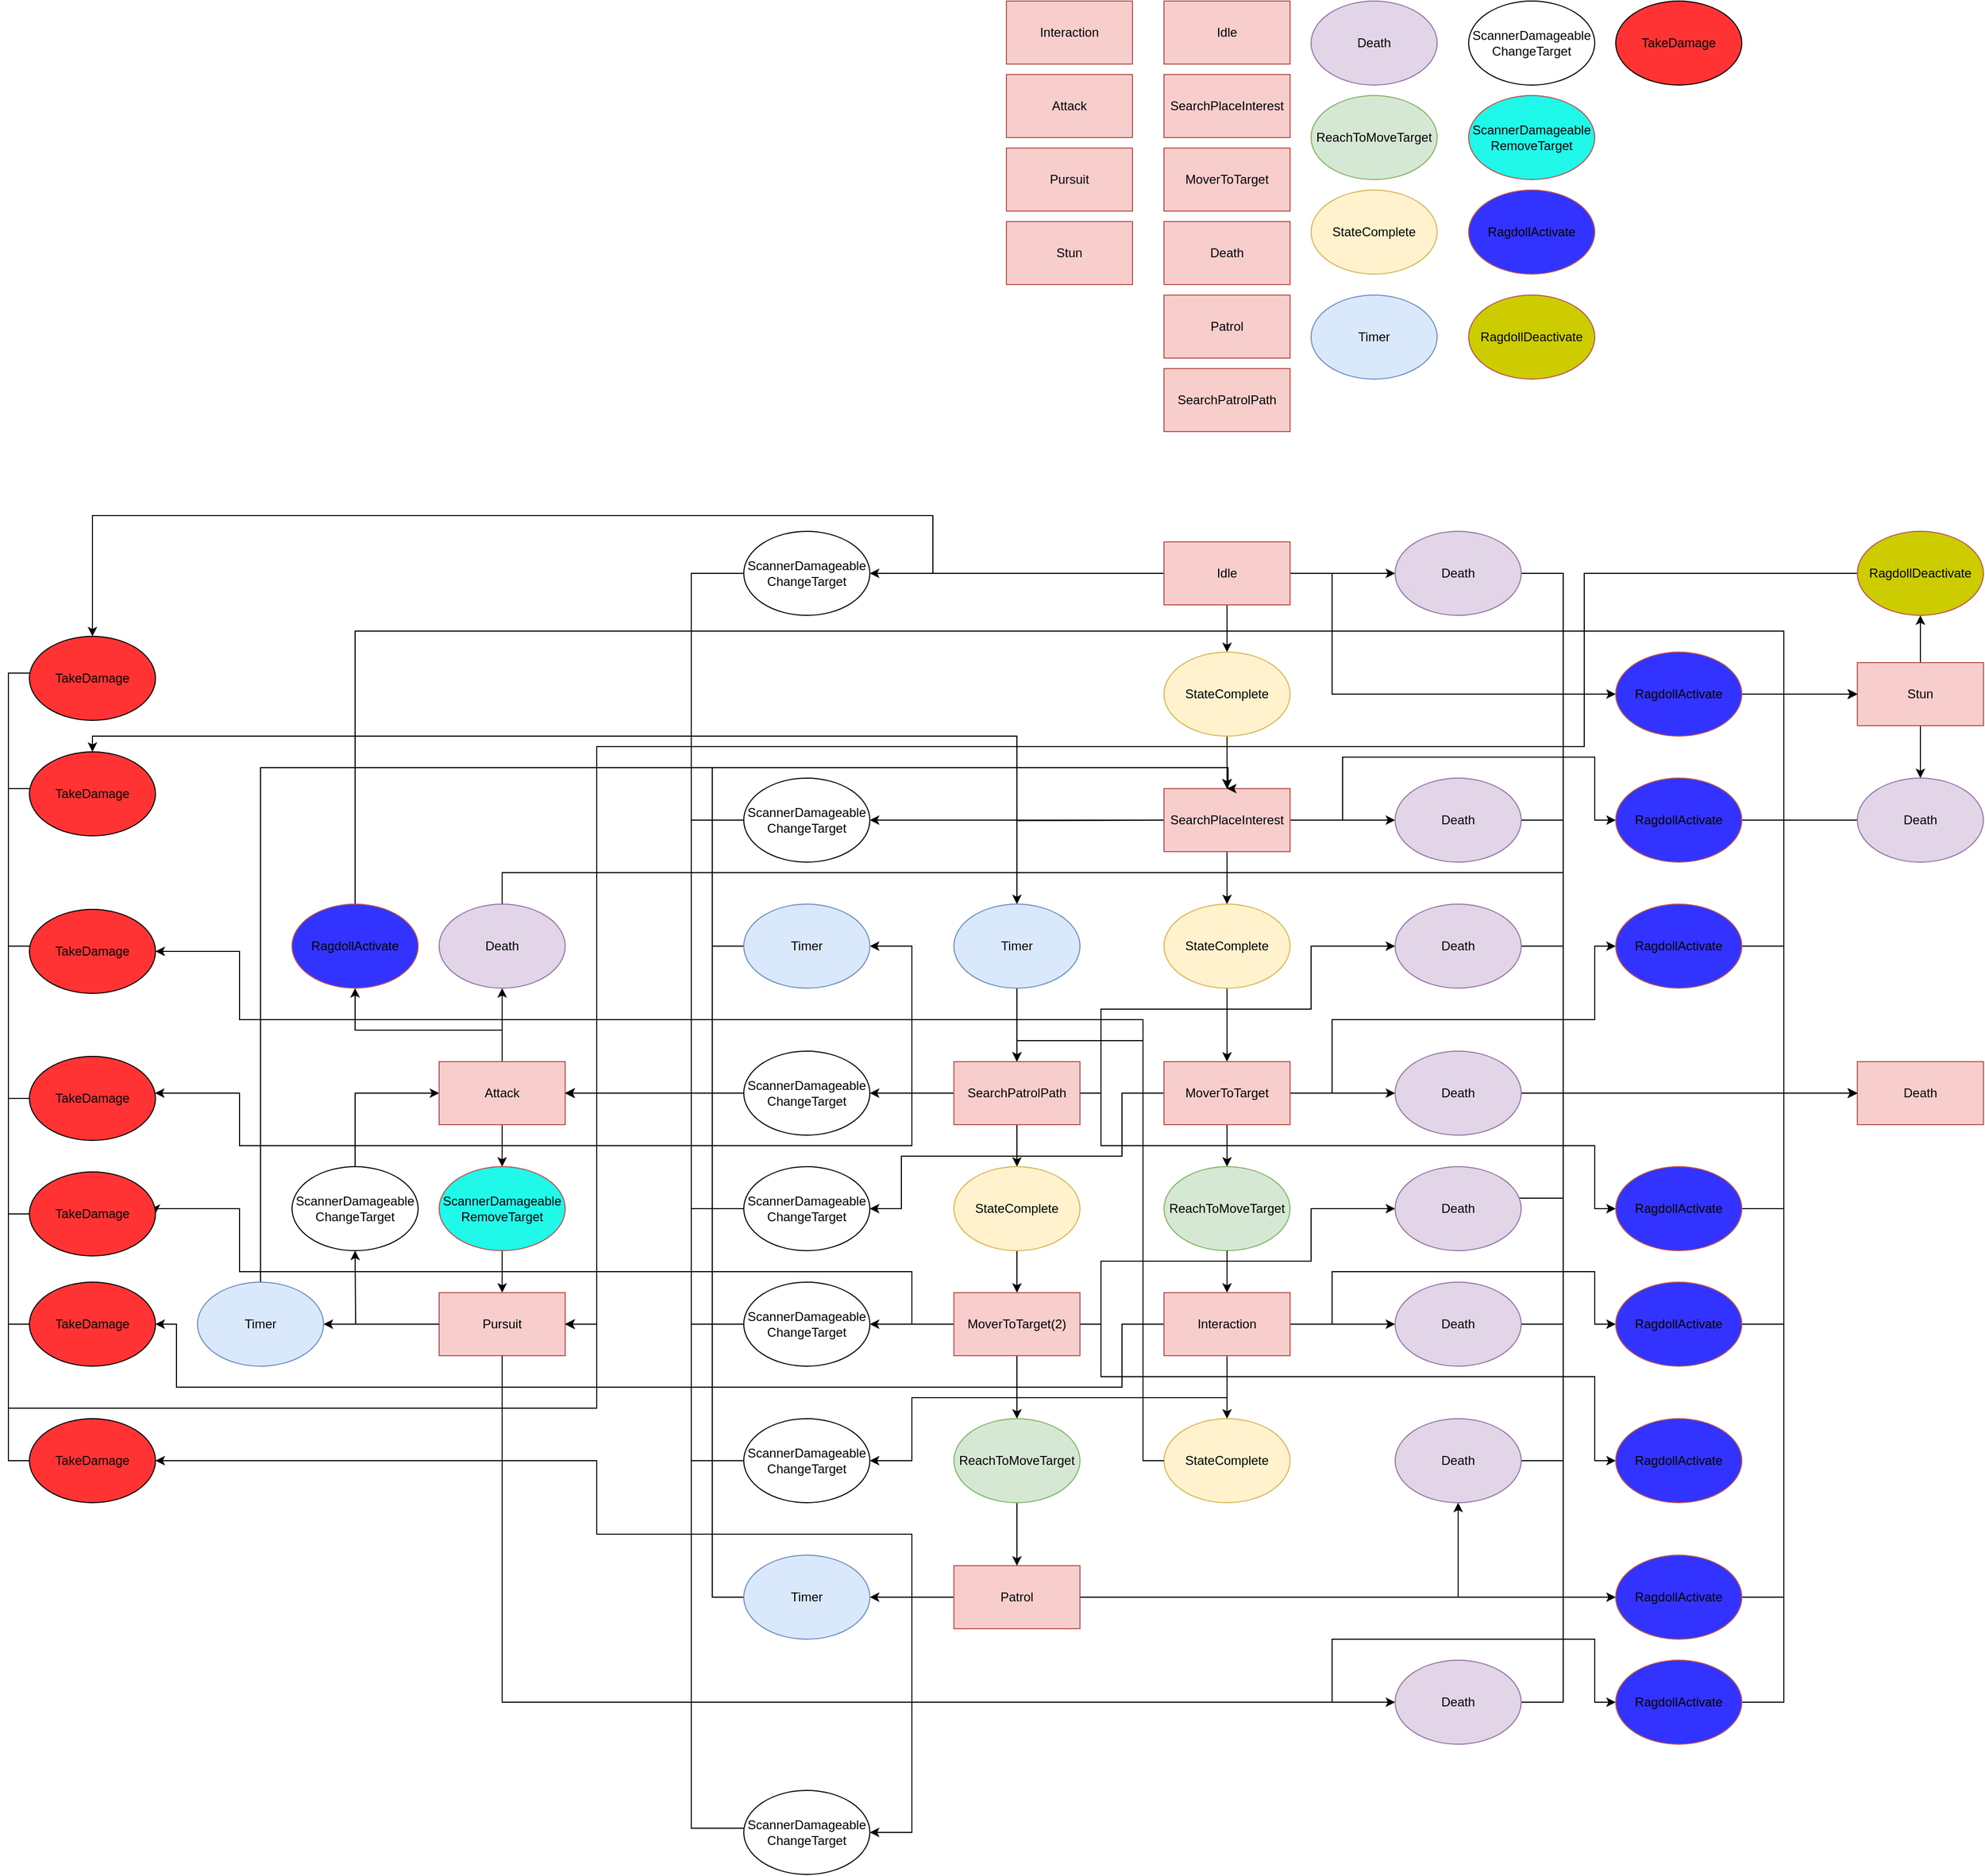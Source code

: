 <mxfile version="25.0.3">
  <diagram name="Страница — 1" id="yuXuM_tABQGVHDGoHFVh">
    <mxGraphModel dx="3090" dy="2106" grid="1" gridSize="10" guides="1" tooltips="1" connect="1" arrows="1" fold="1" page="1" pageScale="1" pageWidth="827" pageHeight="1169" math="0" shadow="0">
      <root>
        <mxCell id="0" />
        <mxCell id="1" parent="0" />
        <mxCell id="w5Powsq784zMafRrNoOn-1" value="Idle" style="rounded=0;whiteSpace=wrap;html=1;fillColor=#f8cecc;strokeColor=#b85450;" parent="1" vertex="1">
          <mxGeometry x="340" y="10" width="120" height="60" as="geometry" />
        </mxCell>
        <mxCell id="w5Powsq784zMafRrNoOn-2" value="SearchPlaceInterest" style="rounded=0;whiteSpace=wrap;html=1;fillColor=#f8cecc;strokeColor=#b85450;" parent="1" vertex="1">
          <mxGeometry x="340" y="80" width="120" height="60" as="geometry" />
        </mxCell>
        <mxCell id="w5Powsq784zMafRrNoOn-3" value="MoverToTarget" style="rounded=0;whiteSpace=wrap;html=1;fillColor=#f8cecc;strokeColor=#b85450;" parent="1" vertex="1">
          <mxGeometry x="340" y="150" width="120" height="60" as="geometry" />
        </mxCell>
        <mxCell id="w5Powsq784zMafRrNoOn-4" value="Death" style="rounded=0;whiteSpace=wrap;html=1;fillColor=#f8cecc;strokeColor=#b85450;" parent="1" vertex="1">
          <mxGeometry x="340" y="220" width="120" height="60" as="geometry" />
        </mxCell>
        <mxCell id="w5Powsq784zMafRrNoOn-5" value="Patrol" style="rounded=0;whiteSpace=wrap;html=1;fillColor=#f8cecc;strokeColor=#b85450;" parent="1" vertex="1">
          <mxGeometry x="340" y="290" width="120" height="60" as="geometry" />
        </mxCell>
        <mxCell id="w5Powsq784zMafRrNoOn-6" value="&lt;div&gt;&lt;span style=&quot;background-color: initial;&quot;&gt;SearchPatrolPath&lt;/span&gt;&lt;/div&gt;" style="rounded=0;whiteSpace=wrap;html=1;fillColor=#f8cecc;strokeColor=#b85450;" parent="1" vertex="1">
          <mxGeometry x="340" y="360" width="120" height="60" as="geometry" />
        </mxCell>
        <mxCell id="w5Powsq784zMafRrNoOn-7" value="Death" style="ellipse;whiteSpace=wrap;html=1;fillColor=#e1d5e7;strokeColor=#9673a6;" parent="1" vertex="1">
          <mxGeometry x="480" y="10" width="120" height="80" as="geometry" />
        </mxCell>
        <mxCell id="w5Powsq784zMafRrNoOn-8" value="ReachToMoveTarget" style="ellipse;whiteSpace=wrap;html=1;fillColor=#d5e8d4;strokeColor=#82b366;" parent="1" vertex="1">
          <mxGeometry x="480" y="100" width="120" height="80" as="geometry" />
        </mxCell>
        <mxCell id="w5Powsq784zMafRrNoOn-9" value="StateComplete" style="ellipse;whiteSpace=wrap;html=1;fillColor=#fff2cc;strokeColor=#d6b656;" parent="1" vertex="1">
          <mxGeometry x="480" y="190" width="120" height="80" as="geometry" />
        </mxCell>
        <mxCell id="w5Powsq784zMafRrNoOn-10" value="&lt;div&gt;&lt;span style=&quot;background-color: initial;&quot;&gt;Timer&lt;/span&gt;&lt;/div&gt;" style="ellipse;whiteSpace=wrap;html=1;fillColor=#dae8fc;strokeColor=#6c8ebf;" parent="1" vertex="1">
          <mxGeometry x="480" y="290" width="120" height="80" as="geometry" />
        </mxCell>
        <mxCell id="w5Powsq784zMafRrNoOn-16" style="edgeStyle=orthogonalEdgeStyle;rounded=0;orthogonalLoop=1;jettySize=auto;html=1;exitX=1;exitY=0.5;exitDx=0;exitDy=0;entryX=0;entryY=0.5;entryDx=0;entryDy=0;" parent="1" source="w5Powsq784zMafRrNoOn-11" target="w5Powsq784zMafRrNoOn-13" edge="1">
          <mxGeometry relative="1" as="geometry" />
        </mxCell>
        <mxCell id="w5Powsq784zMafRrNoOn-19" style="edgeStyle=orthogonalEdgeStyle;rounded=0;orthogonalLoop=1;jettySize=auto;html=1;" parent="1" source="w5Powsq784zMafRrNoOn-11" target="w5Powsq784zMafRrNoOn-18" edge="1">
          <mxGeometry relative="1" as="geometry" />
        </mxCell>
        <mxCell id="B75xtKfWA2f9p4k2kme2-5" style="edgeStyle=orthogonalEdgeStyle;rounded=0;orthogonalLoop=1;jettySize=auto;html=1;exitX=0;exitY=0.5;exitDx=0;exitDy=0;entryX=1;entryY=0.5;entryDx=0;entryDy=0;" parent="1" source="w5Powsq784zMafRrNoOn-11" target="B75xtKfWA2f9p4k2kme2-4" edge="1">
          <mxGeometry relative="1" as="geometry" />
        </mxCell>
        <mxCell id="jY62GvG9MQbDNgyhCZu9-6" style="edgeStyle=orthogonalEdgeStyle;rounded=0;orthogonalLoop=1;jettySize=auto;html=1;entryX=0;entryY=0.5;entryDx=0;entryDy=0;" edge="1" parent="1" source="w5Powsq784zMafRrNoOn-11" target="jY62GvG9MQbDNgyhCZu9-5">
          <mxGeometry relative="1" as="geometry">
            <Array as="points">
              <mxPoint x="500" y="555" />
              <mxPoint x="500" y="670" />
            </Array>
          </mxGeometry>
        </mxCell>
        <mxCell id="jY62GvG9MQbDNgyhCZu9-45" style="edgeStyle=orthogonalEdgeStyle;rounded=0;orthogonalLoop=1;jettySize=auto;html=1;entryX=0.5;entryY=0;entryDx=0;entryDy=0;" edge="1" parent="1" source="w5Powsq784zMafRrNoOn-11" target="jY62GvG9MQbDNgyhCZu9-44">
          <mxGeometry relative="1" as="geometry">
            <Array as="points">
              <mxPoint x="120" y="555" />
              <mxPoint x="120" y="500" />
              <mxPoint x="-680" y="500" />
            </Array>
          </mxGeometry>
        </mxCell>
        <mxCell id="w5Powsq784zMafRrNoOn-11" value="Idle" style="rounded=0;whiteSpace=wrap;html=1;fillColor=#f8cecc;strokeColor=#b85450;" parent="1" vertex="1">
          <mxGeometry x="340" y="525" width="120" height="60" as="geometry" />
        </mxCell>
        <mxCell id="w5Powsq784zMafRrNoOn-26" style="edgeStyle=orthogonalEdgeStyle;rounded=0;orthogonalLoop=1;jettySize=auto;html=1;exitX=1;exitY=0.5;exitDx=0;exitDy=0;" parent="1" source="w5Powsq784zMafRrNoOn-13" target="w5Powsq784zMafRrNoOn-14" edge="1">
          <mxGeometry relative="1" as="geometry">
            <Array as="points">
              <mxPoint x="720" y="555" />
              <mxPoint x="720" y="1050" />
            </Array>
          </mxGeometry>
        </mxCell>
        <mxCell id="w5Powsq784zMafRrNoOn-13" value="Death" style="ellipse;whiteSpace=wrap;html=1;fillColor=#e1d5e7;strokeColor=#9673a6;" parent="1" vertex="1">
          <mxGeometry x="560" y="515" width="120" height="80" as="geometry" />
        </mxCell>
        <mxCell id="w5Powsq784zMafRrNoOn-14" value="Death" style="rounded=0;whiteSpace=wrap;html=1;fillColor=#f8cecc;strokeColor=#b85450;" parent="1" vertex="1">
          <mxGeometry x="1000" y="1020" width="120" height="60" as="geometry" />
        </mxCell>
        <mxCell id="w5Powsq784zMafRrNoOn-27" style="edgeStyle=orthogonalEdgeStyle;rounded=0;orthogonalLoop=1;jettySize=auto;html=1;" parent="1" source="w5Powsq784zMafRrNoOn-18" target="w5Powsq784zMafRrNoOn-20" edge="1">
          <mxGeometry relative="1" as="geometry" />
        </mxCell>
        <mxCell id="w5Powsq784zMafRrNoOn-18" value="StateComplete" style="ellipse;whiteSpace=wrap;html=1;fillColor=#fff2cc;strokeColor=#d6b656;" parent="1" vertex="1">
          <mxGeometry x="340" y="630" width="120" height="80" as="geometry" />
        </mxCell>
        <mxCell id="w5Powsq784zMafRrNoOn-24" style="edgeStyle=orthogonalEdgeStyle;rounded=0;orthogonalLoop=1;jettySize=auto;html=1;" parent="1" source="w5Powsq784zMafRrNoOn-20" target="w5Powsq784zMafRrNoOn-22" edge="1">
          <mxGeometry relative="1" as="geometry" />
        </mxCell>
        <mxCell id="w5Powsq784zMafRrNoOn-29" style="edgeStyle=orthogonalEdgeStyle;rounded=0;orthogonalLoop=1;jettySize=auto;html=1;" parent="1" source="w5Powsq784zMafRrNoOn-20" target="w5Powsq784zMafRrNoOn-28" edge="1">
          <mxGeometry relative="1" as="geometry" />
        </mxCell>
        <mxCell id="w5Powsq784zMafRrNoOn-38" style="edgeStyle=orthogonalEdgeStyle;rounded=0;orthogonalLoop=1;jettySize=auto;html=1;entryX=0.5;entryY=0;entryDx=0;entryDy=0;" parent="1" target="w5Powsq784zMafRrNoOn-37" edge="1">
          <mxGeometry relative="1" as="geometry">
            <mxPoint x="350" y="790.0" as="sourcePoint" />
          </mxGeometry>
        </mxCell>
        <mxCell id="B75xtKfWA2f9p4k2kme2-20" style="edgeStyle=orthogonalEdgeStyle;rounded=0;orthogonalLoop=1;jettySize=auto;html=1;entryX=1;entryY=0.5;entryDx=0;entryDy=0;" parent="1" source="w5Powsq784zMafRrNoOn-20" target="B75xtKfWA2f9p4k2kme2-9" edge="1">
          <mxGeometry relative="1" as="geometry">
            <Array as="points">
              <mxPoint x="140" y="790" />
              <mxPoint x="140" y="790" />
            </Array>
          </mxGeometry>
        </mxCell>
        <mxCell id="jY62GvG9MQbDNgyhCZu9-9" style="edgeStyle=orthogonalEdgeStyle;rounded=0;orthogonalLoop=1;jettySize=auto;html=1;" edge="1" parent="1" source="w5Powsq784zMafRrNoOn-20" target="jY62GvG9MQbDNgyhCZu9-8">
          <mxGeometry relative="1" as="geometry">
            <Array as="points">
              <mxPoint x="510" y="790" />
              <mxPoint x="510" y="730" />
              <mxPoint x="750" y="730" />
              <mxPoint x="750" y="790" />
            </Array>
          </mxGeometry>
        </mxCell>
        <mxCell id="jY62GvG9MQbDNgyhCZu9-48" style="edgeStyle=orthogonalEdgeStyle;rounded=0;orthogonalLoop=1;jettySize=auto;html=1;entryX=0.5;entryY=0;entryDx=0;entryDy=0;" edge="1" parent="1" source="w5Powsq784zMafRrNoOn-20" target="jY62GvG9MQbDNgyhCZu9-47">
          <mxGeometry relative="1" as="geometry">
            <Array as="points">
              <mxPoint x="200" y="790" />
              <mxPoint x="200" y="710" />
              <mxPoint x="-680" y="710" />
            </Array>
          </mxGeometry>
        </mxCell>
        <mxCell id="w5Powsq784zMafRrNoOn-20" value="SearchPlaceInterest" style="rounded=0;whiteSpace=wrap;html=1;fillColor=#f8cecc;strokeColor=#b85450;" parent="1" vertex="1">
          <mxGeometry x="340" y="760" width="120" height="60" as="geometry" />
        </mxCell>
        <mxCell id="w5Powsq784zMafRrNoOn-25" style="edgeStyle=orthogonalEdgeStyle;rounded=0;orthogonalLoop=1;jettySize=auto;html=1;" parent="1" source="w5Powsq784zMafRrNoOn-22" target="w5Powsq784zMafRrNoOn-14" edge="1">
          <mxGeometry relative="1" as="geometry">
            <Array as="points">
              <mxPoint x="720" y="790" />
              <mxPoint x="720" y="1050" />
            </Array>
          </mxGeometry>
        </mxCell>
        <mxCell id="w5Powsq784zMafRrNoOn-22" value="Death" style="ellipse;whiteSpace=wrap;html=1;fillColor=#e1d5e7;strokeColor=#9673a6;" parent="1" vertex="1">
          <mxGeometry x="560" y="750" width="120" height="80" as="geometry" />
        </mxCell>
        <mxCell id="w5Powsq784zMafRrNoOn-31" style="edgeStyle=orthogonalEdgeStyle;rounded=0;orthogonalLoop=1;jettySize=auto;html=1;" parent="1" source="w5Powsq784zMafRrNoOn-28" target="w5Powsq784zMafRrNoOn-30" edge="1">
          <mxGeometry relative="1" as="geometry" />
        </mxCell>
        <mxCell id="w5Powsq784zMafRrNoOn-28" value="StateComplete" style="ellipse;whiteSpace=wrap;html=1;fillColor=#fff2cc;strokeColor=#d6b656;" parent="1" vertex="1">
          <mxGeometry x="340" y="870" width="120" height="80" as="geometry" />
        </mxCell>
        <mxCell id="w5Powsq784zMafRrNoOn-34" style="edgeStyle=orthogonalEdgeStyle;rounded=0;orthogonalLoop=1;jettySize=auto;html=1;" parent="1" source="w5Powsq784zMafRrNoOn-30" target="w5Powsq784zMafRrNoOn-33" edge="1">
          <mxGeometry relative="1" as="geometry" />
        </mxCell>
        <mxCell id="w5Powsq784zMafRrNoOn-67" style="edgeStyle=orthogonalEdgeStyle;rounded=0;orthogonalLoop=1;jettySize=auto;html=1;" parent="1" source="w5Powsq784zMafRrNoOn-30" target="w5Powsq784zMafRrNoOn-66" edge="1">
          <mxGeometry relative="1" as="geometry" />
        </mxCell>
        <mxCell id="B75xtKfWA2f9p4k2kme2-26" style="edgeStyle=orthogonalEdgeStyle;rounded=0;orthogonalLoop=1;jettySize=auto;html=1;entryX=1;entryY=0.5;entryDx=0;entryDy=0;" parent="1" source="w5Powsq784zMafRrNoOn-30" target="B75xtKfWA2f9p4k2kme2-25" edge="1">
          <mxGeometry relative="1" as="geometry">
            <Array as="points">
              <mxPoint x="300" y="1050" />
              <mxPoint x="300" y="1110" />
              <mxPoint x="90" y="1110" />
              <mxPoint x="90" y="1160" />
            </Array>
          </mxGeometry>
        </mxCell>
        <mxCell id="jY62GvG9MQbDNgyhCZu9-12" style="edgeStyle=orthogonalEdgeStyle;rounded=0;orthogonalLoop=1;jettySize=auto;html=1;entryX=0;entryY=0.5;entryDx=0;entryDy=0;" edge="1" parent="1" source="w5Powsq784zMafRrNoOn-30" target="jY62GvG9MQbDNgyhCZu9-11">
          <mxGeometry relative="1" as="geometry">
            <Array as="points">
              <mxPoint x="500" y="1050" />
              <mxPoint x="500" y="980" />
              <mxPoint x="750" y="980" />
              <mxPoint x="750" y="910" />
            </Array>
          </mxGeometry>
        </mxCell>
        <mxCell id="jY62GvG9MQbDNgyhCZu9-51" style="edgeStyle=orthogonalEdgeStyle;rounded=0;orthogonalLoop=1;jettySize=auto;html=1;entryX=1;entryY=0.5;entryDx=0;entryDy=0;" edge="1" parent="1" source="w5Powsq784zMafRrNoOn-30" target="jY62GvG9MQbDNgyhCZu9-50">
          <mxGeometry relative="1" as="geometry">
            <Array as="points">
              <mxPoint x="320" y="1050" />
              <mxPoint x="320" y="980" />
              <mxPoint x="-540" y="980" />
              <mxPoint x="-540" y="915" />
            </Array>
          </mxGeometry>
        </mxCell>
        <mxCell id="w5Powsq784zMafRrNoOn-30" value="MoverToTarget" style="rounded=0;whiteSpace=wrap;html=1;fillColor=#f8cecc;strokeColor=#b85450;" parent="1" vertex="1">
          <mxGeometry x="340" y="1020" width="120" height="60" as="geometry" />
        </mxCell>
        <mxCell id="w5Powsq784zMafRrNoOn-56" style="edgeStyle=orthogonalEdgeStyle;rounded=0;orthogonalLoop=1;jettySize=auto;html=1;entryX=0;entryY=0.5;entryDx=0;entryDy=0;" parent="1" source="w5Powsq784zMafRrNoOn-33" target="w5Powsq784zMafRrNoOn-14" edge="1">
          <mxGeometry relative="1" as="geometry">
            <mxPoint x="670" y="790" as="targetPoint" />
            <Array as="points">
              <mxPoint x="770" y="1050" />
              <mxPoint x="770" y="1050" />
            </Array>
          </mxGeometry>
        </mxCell>
        <mxCell id="w5Powsq784zMafRrNoOn-33" value="Death" style="ellipse;whiteSpace=wrap;html=1;fillColor=#e1d5e7;strokeColor=#9673a6;" parent="1" vertex="1">
          <mxGeometry x="560" y="1010" width="120" height="80" as="geometry" />
        </mxCell>
        <mxCell id="w5Powsq784zMafRrNoOn-40" style="edgeStyle=orthogonalEdgeStyle;rounded=0;orthogonalLoop=1;jettySize=auto;html=1;entryX=0;entryY=0.5;entryDx=0;entryDy=0;" parent="1" source="w5Powsq784zMafRrNoOn-36" target="w5Powsq784zMafRrNoOn-41" edge="1">
          <mxGeometry relative="1" as="geometry">
            <mxPoint x="520" y="960" as="targetPoint" />
            <Array as="points">
              <mxPoint x="280" y="1050" />
              <mxPoint x="280" y="970" />
              <mxPoint x="480" y="970" />
              <mxPoint x="480" y="910" />
            </Array>
          </mxGeometry>
        </mxCell>
        <mxCell id="w5Powsq784zMafRrNoOn-45" style="edgeStyle=orthogonalEdgeStyle;rounded=0;orthogonalLoop=1;jettySize=auto;html=1;" parent="1" source="w5Powsq784zMafRrNoOn-36" target="w5Powsq784zMafRrNoOn-44" edge="1">
          <mxGeometry relative="1" as="geometry" />
        </mxCell>
        <mxCell id="B75xtKfWA2f9p4k2kme2-22" style="edgeStyle=orthogonalEdgeStyle;rounded=0;orthogonalLoop=1;jettySize=auto;html=1;entryX=1;entryY=0.5;entryDx=0;entryDy=0;" parent="1" source="w5Powsq784zMafRrNoOn-36" target="w5Powsq784zMafRrNoOn-46" edge="1">
          <mxGeometry relative="1" as="geometry" />
        </mxCell>
        <mxCell id="B75xtKfWA2f9p4k2kme2-23" style="edgeStyle=orthogonalEdgeStyle;rounded=0;orthogonalLoop=1;jettySize=auto;html=1;exitX=0;exitY=0.5;exitDx=0;exitDy=0;entryX=1;entryY=0.5;entryDx=0;entryDy=0;" parent="1" source="w5Powsq784zMafRrNoOn-36" target="B75xtKfWA2f9p4k2kme2-16" edge="1">
          <mxGeometry relative="1" as="geometry" />
        </mxCell>
        <mxCell id="jY62GvG9MQbDNgyhCZu9-21" style="edgeStyle=orthogonalEdgeStyle;rounded=0;orthogonalLoop=1;jettySize=auto;html=1;entryX=0;entryY=0.5;entryDx=0;entryDy=0;" edge="1" parent="1" source="w5Powsq784zMafRrNoOn-36" target="jY62GvG9MQbDNgyhCZu9-16">
          <mxGeometry relative="1" as="geometry">
            <Array as="points">
              <mxPoint x="280" y="1050" />
              <mxPoint x="280" y="1100" />
              <mxPoint x="750" y="1100" />
              <mxPoint x="750" y="1160" />
            </Array>
          </mxGeometry>
        </mxCell>
        <mxCell id="jY62GvG9MQbDNgyhCZu9-54" style="edgeStyle=orthogonalEdgeStyle;rounded=0;orthogonalLoop=1;jettySize=auto;html=1;" edge="1" parent="1" source="w5Powsq784zMafRrNoOn-36" target="jY62GvG9MQbDNgyhCZu9-53">
          <mxGeometry relative="1" as="geometry">
            <Array as="points">
              <mxPoint x="100" y="1050" />
              <mxPoint x="100" y="1100" />
              <mxPoint x="-540" y="1100" />
              <mxPoint x="-540" y="1050" />
            </Array>
          </mxGeometry>
        </mxCell>
        <mxCell id="w5Powsq784zMafRrNoOn-36" value="SearchPatrolPath" style="rounded=0;whiteSpace=wrap;html=1;fillColor=#f8cecc;strokeColor=#b85450;" parent="1" vertex="1">
          <mxGeometry x="140" y="1020" width="120" height="60" as="geometry" />
        </mxCell>
        <mxCell id="w5Powsq784zMafRrNoOn-39" style="edgeStyle=orthogonalEdgeStyle;rounded=0;orthogonalLoop=1;jettySize=auto;html=1;" parent="1" source="w5Powsq784zMafRrNoOn-37" target="w5Powsq784zMafRrNoOn-36" edge="1">
          <mxGeometry relative="1" as="geometry" />
        </mxCell>
        <mxCell id="w5Powsq784zMafRrNoOn-37" value="&lt;div&gt;&lt;span style=&quot;background-color: initial;&quot;&gt;Timer&lt;/span&gt;&lt;/div&gt;" style="ellipse;whiteSpace=wrap;html=1;fillColor=#dae8fc;strokeColor=#6c8ebf;" parent="1" vertex="1">
          <mxGeometry x="140" y="870" width="120" height="80" as="geometry" />
        </mxCell>
        <mxCell id="w5Powsq784zMafRrNoOn-43" style="edgeStyle=orthogonalEdgeStyle;rounded=0;orthogonalLoop=1;jettySize=auto;html=1;" parent="1" source="w5Powsq784zMafRrNoOn-41" target="w5Powsq784zMafRrNoOn-14" edge="1">
          <mxGeometry relative="1" as="geometry">
            <Array as="points">
              <mxPoint x="720" y="910" />
              <mxPoint x="720" y="1050" />
            </Array>
          </mxGeometry>
        </mxCell>
        <mxCell id="w5Powsq784zMafRrNoOn-41" value="Death" style="ellipse;whiteSpace=wrap;html=1;fillColor=#e1d5e7;strokeColor=#9673a6;" parent="1" vertex="1">
          <mxGeometry x="560" y="870" width="120" height="80" as="geometry" />
        </mxCell>
        <mxCell id="w5Powsq784zMafRrNoOn-51" style="edgeStyle=orthogonalEdgeStyle;rounded=0;orthogonalLoop=1;jettySize=auto;html=1;" parent="1" source="w5Powsq784zMafRrNoOn-44" target="w5Powsq784zMafRrNoOn-70" edge="1">
          <mxGeometry relative="1" as="geometry" />
        </mxCell>
        <mxCell id="w5Powsq784zMafRrNoOn-44" value="StateComplete" style="ellipse;whiteSpace=wrap;html=1;fillColor=#fff2cc;strokeColor=#d6b656;" parent="1" vertex="1">
          <mxGeometry x="140" y="1120" width="120" height="80" as="geometry" />
        </mxCell>
        <mxCell id="w5Powsq784zMafRrNoOn-49" style="edgeStyle=orthogonalEdgeStyle;rounded=0;orthogonalLoop=1;jettySize=auto;html=1;entryX=0.5;entryY=0;entryDx=0;entryDy=0;" parent="1" source="w5Powsq784zMafRrNoOn-46" target="w5Powsq784zMafRrNoOn-20" edge="1">
          <mxGeometry relative="1" as="geometry">
            <mxPoint x="400" y="720" as="targetPoint" />
            <Array as="points">
              <mxPoint x="-90" y="910" />
              <mxPoint x="-90" y="740" />
              <mxPoint x="401" y="740" />
              <mxPoint x="401" y="760" />
            </Array>
          </mxGeometry>
        </mxCell>
        <mxCell id="w5Powsq784zMafRrNoOn-46" value="&lt;div&gt;&lt;span style=&quot;background-color: initial;&quot;&gt;Timer&lt;/span&gt;&lt;/div&gt;" style="ellipse;whiteSpace=wrap;html=1;fillColor=#dae8fc;strokeColor=#6c8ebf;" parent="1" vertex="1">
          <mxGeometry x="-60" y="870" width="120" height="80" as="geometry" />
        </mxCell>
        <mxCell id="w5Powsq784zMafRrNoOn-58" style="edgeStyle=orthogonalEdgeStyle;rounded=0;orthogonalLoop=1;jettySize=auto;html=1;" parent="1" source="w5Powsq784zMafRrNoOn-50" target="w5Powsq784zMafRrNoOn-57" edge="1">
          <mxGeometry relative="1" as="geometry">
            <Array as="points">
              <mxPoint x="620" y="1530" />
            </Array>
          </mxGeometry>
        </mxCell>
        <mxCell id="w5Powsq784zMafRrNoOn-61" style="edgeStyle=orthogonalEdgeStyle;rounded=0;orthogonalLoop=1;jettySize=auto;html=1;" parent="1" source="w5Powsq784zMafRrNoOn-50" target="w5Powsq784zMafRrNoOn-60" edge="1">
          <mxGeometry relative="1" as="geometry" />
        </mxCell>
        <mxCell id="B75xtKfWA2f9p4k2kme2-33" style="edgeStyle=orthogonalEdgeStyle;rounded=0;orthogonalLoop=1;jettySize=auto;html=1;entryX=1;entryY=0.5;entryDx=0;entryDy=0;" parent="1" source="w5Powsq784zMafRrNoOn-50" target="B75xtKfWA2f9p4k2kme2-19" edge="1">
          <mxGeometry relative="1" as="geometry" />
        </mxCell>
        <mxCell id="jY62GvG9MQbDNgyhCZu9-29" style="edgeStyle=orthogonalEdgeStyle;rounded=0;orthogonalLoop=1;jettySize=auto;html=1;entryX=0;entryY=0.5;entryDx=0;entryDy=0;" edge="1" parent="1" source="w5Powsq784zMafRrNoOn-50" target="jY62GvG9MQbDNgyhCZu9-27">
          <mxGeometry relative="1" as="geometry" />
        </mxCell>
        <mxCell id="jY62GvG9MQbDNgyhCZu9-65" style="edgeStyle=orthogonalEdgeStyle;rounded=0;orthogonalLoop=1;jettySize=auto;html=1;entryX=1;entryY=0.5;entryDx=0;entryDy=0;" edge="1" parent="1" source="w5Powsq784zMafRrNoOn-50" target="jY62GvG9MQbDNgyhCZu9-61">
          <mxGeometry relative="1" as="geometry">
            <Array as="points">
              <mxPoint x="100" y="1530" />
              <mxPoint x="100" y="1470" />
              <mxPoint x="-200" y="1470" />
              <mxPoint x="-200" y="1400" />
            </Array>
          </mxGeometry>
        </mxCell>
        <mxCell id="w5Powsq784zMafRrNoOn-50" value="Patrol" style="rounded=0;whiteSpace=wrap;html=1;fillColor=#f8cecc;strokeColor=#b85450;" parent="1" vertex="1">
          <mxGeometry x="140" y="1500" width="120" height="60" as="geometry" />
        </mxCell>
        <mxCell id="w5Powsq784zMafRrNoOn-59" style="edgeStyle=orthogonalEdgeStyle;rounded=0;orthogonalLoop=1;jettySize=auto;html=1;entryX=0;entryY=0.5;entryDx=0;entryDy=0;" parent="1" source="w5Powsq784zMafRrNoOn-57" target="w5Powsq784zMafRrNoOn-14" edge="1">
          <mxGeometry relative="1" as="geometry">
            <Array as="points">
              <mxPoint x="720" y="1400" />
              <mxPoint x="720" y="1050" />
            </Array>
          </mxGeometry>
        </mxCell>
        <mxCell id="w5Powsq784zMafRrNoOn-57" value="Death" style="ellipse;whiteSpace=wrap;html=1;fillColor=#e1d5e7;strokeColor=#9673a6;" parent="1" vertex="1">
          <mxGeometry x="560" y="1360" width="120" height="80" as="geometry" />
        </mxCell>
        <mxCell id="w5Powsq784zMafRrNoOn-62" style="edgeStyle=orthogonalEdgeStyle;rounded=0;orthogonalLoop=1;jettySize=auto;html=1;" parent="1" source="w5Powsq784zMafRrNoOn-60" target="w5Powsq784zMafRrNoOn-20" edge="1">
          <mxGeometry relative="1" as="geometry">
            <mxPoint x="400" y="730" as="targetPoint" />
            <Array as="points">
              <mxPoint x="-90" y="1530" />
              <mxPoint x="-90" y="740" />
              <mxPoint x="400" y="740" />
            </Array>
          </mxGeometry>
        </mxCell>
        <mxCell id="w5Powsq784zMafRrNoOn-60" value="&lt;div&gt;&lt;span style=&quot;background-color: initial;&quot;&gt;Timer&lt;/span&gt;&lt;/div&gt;" style="ellipse;whiteSpace=wrap;html=1;fillColor=#dae8fc;strokeColor=#6c8ebf;" parent="1" vertex="1">
          <mxGeometry x="-60" y="1490" width="120" height="80" as="geometry" />
        </mxCell>
        <mxCell id="w5Powsq784zMafRrNoOn-66" value="ReachToMoveTarget" style="ellipse;whiteSpace=wrap;html=1;fillColor=#d5e8d4;strokeColor=#82b366;" parent="1" vertex="1">
          <mxGeometry x="340" y="1120" width="120" height="80" as="geometry" />
        </mxCell>
        <mxCell id="w5Powsq784zMafRrNoOn-72" style="edgeStyle=orthogonalEdgeStyle;rounded=0;orthogonalLoop=1;jettySize=auto;html=1;" parent="1" source="w5Powsq784zMafRrNoOn-70" target="w5Powsq784zMafRrNoOn-71" edge="1">
          <mxGeometry relative="1" as="geometry" />
        </mxCell>
        <mxCell id="w5Powsq784zMafRrNoOn-75" style="edgeStyle=orthogonalEdgeStyle;rounded=0;orthogonalLoop=1;jettySize=auto;html=1;exitX=1;exitY=0.5;exitDx=0;exitDy=0;" parent="1" source="w5Powsq784zMafRrNoOn-70" target="w5Powsq784zMafRrNoOn-74" edge="1">
          <mxGeometry relative="1" as="geometry">
            <Array as="points">
              <mxPoint x="280" y="1270" />
              <mxPoint x="280" y="1210" />
              <mxPoint x="480" y="1210" />
              <mxPoint x="480" y="1160" />
            </Array>
          </mxGeometry>
        </mxCell>
        <mxCell id="B75xtKfWA2f9p4k2kme2-28" style="edgeStyle=orthogonalEdgeStyle;rounded=0;orthogonalLoop=1;jettySize=auto;html=1;" parent="1" source="w5Powsq784zMafRrNoOn-70" target="B75xtKfWA2f9p4k2kme2-17" edge="1">
          <mxGeometry relative="1" as="geometry" />
        </mxCell>
        <mxCell id="jY62GvG9MQbDNgyhCZu9-26" style="edgeStyle=orthogonalEdgeStyle;rounded=0;orthogonalLoop=1;jettySize=auto;html=1;entryX=0;entryY=0.5;entryDx=0;entryDy=0;" edge="1" parent="1" source="w5Powsq784zMafRrNoOn-70" target="jY62GvG9MQbDNgyhCZu9-25">
          <mxGeometry relative="1" as="geometry">
            <Array as="points">
              <mxPoint x="280" y="1270" />
              <mxPoint x="280" y="1320" />
              <mxPoint x="750" y="1320" />
              <mxPoint x="750" y="1400" />
            </Array>
          </mxGeometry>
        </mxCell>
        <mxCell id="jY62GvG9MQbDNgyhCZu9-57" style="edgeStyle=orthogonalEdgeStyle;rounded=0;orthogonalLoop=1;jettySize=auto;html=1;entryX=1;entryY=0.5;entryDx=0;entryDy=0;" edge="1" parent="1" source="w5Powsq784zMafRrNoOn-70" target="jY62GvG9MQbDNgyhCZu9-56">
          <mxGeometry relative="1" as="geometry">
            <Array as="points">
              <mxPoint x="100" y="1270" />
              <mxPoint x="100" y="1220" />
              <mxPoint x="-540" y="1220" />
              <mxPoint x="-540" y="1160" />
            </Array>
          </mxGeometry>
        </mxCell>
        <mxCell id="w5Powsq784zMafRrNoOn-70" value="MoverToTarget(2)" style="rounded=0;whiteSpace=wrap;html=1;fillColor=#f8cecc;strokeColor=#b85450;" parent="1" vertex="1">
          <mxGeometry x="140" y="1240" width="120" height="60" as="geometry" />
        </mxCell>
        <mxCell id="w5Powsq784zMafRrNoOn-73" style="edgeStyle=orthogonalEdgeStyle;rounded=0;orthogonalLoop=1;jettySize=auto;html=1;" parent="1" source="w5Powsq784zMafRrNoOn-71" target="w5Powsq784zMafRrNoOn-50" edge="1">
          <mxGeometry relative="1" as="geometry" />
        </mxCell>
        <mxCell id="w5Powsq784zMafRrNoOn-71" value="ReachToMoveTarget" style="ellipse;whiteSpace=wrap;html=1;fillColor=#d5e8d4;strokeColor=#82b366;" parent="1" vertex="1">
          <mxGeometry x="140" y="1360" width="120" height="80" as="geometry" />
        </mxCell>
        <mxCell id="hgjh81tVx78VPjvdYGjp-14" style="edgeStyle=orthogonalEdgeStyle;rounded=0;orthogonalLoop=1;jettySize=auto;html=1;entryX=0;entryY=0.5;entryDx=0;entryDy=0;" parent="1" source="w5Powsq784zMafRrNoOn-74" target="w5Powsq784zMafRrNoOn-14" edge="1">
          <mxGeometry relative="1" as="geometry">
            <Array as="points">
              <mxPoint x="720" y="1150" />
              <mxPoint x="720" y="1050" />
            </Array>
          </mxGeometry>
        </mxCell>
        <mxCell id="w5Powsq784zMafRrNoOn-74" value="Death" style="ellipse;whiteSpace=wrap;html=1;fillColor=#e1d5e7;strokeColor=#9673a6;" parent="1" vertex="1">
          <mxGeometry x="560" y="1120" width="120" height="80" as="geometry" />
        </mxCell>
        <mxCell id="hj9RDt5dbeIVLX2mZW8o-1" value="Interaction" style="rounded=0;whiteSpace=wrap;html=1;fillColor=#f8cecc;strokeColor=#b85450;" parent="1" vertex="1">
          <mxGeometry x="190" y="10" width="120" height="60" as="geometry" />
        </mxCell>
        <mxCell id="hj9RDt5dbeIVLX2mZW8o-3" value="" style="edgeStyle=orthogonalEdgeStyle;rounded=0;orthogonalLoop=1;jettySize=auto;html=1;" parent="1" source="w5Powsq784zMafRrNoOn-66" target="hj9RDt5dbeIVLX2mZW8o-2" edge="1">
          <mxGeometry relative="1" as="geometry">
            <mxPoint x="400" y="1630" as="targetPoint" />
            <mxPoint x="400" y="1190" as="sourcePoint" />
          </mxGeometry>
        </mxCell>
        <mxCell id="hj9RDt5dbeIVLX2mZW8o-5" style="edgeStyle=orthogonalEdgeStyle;rounded=0;orthogonalLoop=1;jettySize=auto;html=1;" parent="1" source="hj9RDt5dbeIVLX2mZW8o-2" target="hj9RDt5dbeIVLX2mZW8o-4" edge="1">
          <mxGeometry relative="1" as="geometry" />
        </mxCell>
        <mxCell id="hj9RDt5dbeIVLX2mZW8o-10" style="edgeStyle=orthogonalEdgeStyle;rounded=0;orthogonalLoop=1;jettySize=auto;html=1;" parent="1" source="hj9RDt5dbeIVLX2mZW8o-2" target="hj9RDt5dbeIVLX2mZW8o-9" edge="1">
          <mxGeometry relative="1" as="geometry" />
        </mxCell>
        <mxCell id="B75xtKfWA2f9p4k2kme2-32" style="edgeStyle=orthogonalEdgeStyle;rounded=0;orthogonalLoop=1;jettySize=auto;html=1;entryX=1;entryY=0.5;entryDx=0;entryDy=0;" parent="1" source="hj9RDt5dbeIVLX2mZW8o-2" target="B75xtKfWA2f9p4k2kme2-18" edge="1">
          <mxGeometry relative="1" as="geometry">
            <Array as="points">
              <mxPoint x="400" y="1340" />
              <mxPoint x="100" y="1340" />
              <mxPoint x="100" y="1400" />
            </Array>
          </mxGeometry>
        </mxCell>
        <mxCell id="jY62GvG9MQbDNgyhCZu9-23" style="edgeStyle=orthogonalEdgeStyle;rounded=0;orthogonalLoop=1;jettySize=auto;html=1;" edge="1" parent="1" source="hj9RDt5dbeIVLX2mZW8o-2" target="jY62GvG9MQbDNgyhCZu9-22">
          <mxGeometry relative="1" as="geometry">
            <Array as="points">
              <mxPoint x="500" y="1270" />
              <mxPoint x="500" y="1220" />
              <mxPoint x="750" y="1220" />
              <mxPoint x="750" y="1270" />
            </Array>
          </mxGeometry>
        </mxCell>
        <mxCell id="jY62GvG9MQbDNgyhCZu9-59" style="edgeStyle=orthogonalEdgeStyle;rounded=0;orthogonalLoop=1;jettySize=auto;html=1;" edge="1" parent="1" source="hj9RDt5dbeIVLX2mZW8o-2" target="jY62GvG9MQbDNgyhCZu9-58">
          <mxGeometry relative="1" as="geometry">
            <Array as="points">
              <mxPoint x="300" y="1270" />
              <mxPoint x="300" y="1330" />
              <mxPoint x="-600" y="1330" />
              <mxPoint x="-600" y="1270" />
            </Array>
          </mxGeometry>
        </mxCell>
        <mxCell id="hj9RDt5dbeIVLX2mZW8o-2" value="Interaction" style="rounded=0;whiteSpace=wrap;html=1;fillColor=#f8cecc;strokeColor=#b85450;" parent="1" vertex="1">
          <mxGeometry x="340" y="1240" width="120" height="60" as="geometry" />
        </mxCell>
        <mxCell id="hj9RDt5dbeIVLX2mZW8o-6" style="edgeStyle=orthogonalEdgeStyle;rounded=0;orthogonalLoop=1;jettySize=auto;html=1;entryX=0;entryY=0.5;entryDx=0;entryDy=0;" parent="1" source="hj9RDt5dbeIVLX2mZW8o-4" target="w5Powsq784zMafRrNoOn-14" edge="1">
          <mxGeometry relative="1" as="geometry">
            <Array as="points">
              <mxPoint x="720" y="1270" />
              <mxPoint x="720" y="1050" />
            </Array>
          </mxGeometry>
        </mxCell>
        <mxCell id="hj9RDt5dbeIVLX2mZW8o-4" value="Death" style="ellipse;whiteSpace=wrap;html=1;fillColor=#e1d5e7;strokeColor=#9673a6;" parent="1" vertex="1">
          <mxGeometry x="560" y="1230" width="120" height="80" as="geometry" />
        </mxCell>
        <mxCell id="hj9RDt5dbeIVLX2mZW8o-9" value="StateComplete" style="ellipse;whiteSpace=wrap;html=1;fillColor=#fff2cc;strokeColor=#d6b656;" parent="1" vertex="1">
          <mxGeometry x="340" y="1360" width="120" height="80" as="geometry" />
        </mxCell>
        <mxCell id="hgjh81tVx78VPjvdYGjp-1" style="edgeStyle=orthogonalEdgeStyle;rounded=0;orthogonalLoop=1;jettySize=auto;html=1;entryX=0.5;entryY=0;entryDx=0;entryDy=0;exitX=0;exitY=0.5;exitDx=0;exitDy=0;" parent="1" target="w5Powsq784zMafRrNoOn-36" edge="1" source="hj9RDt5dbeIVLX2mZW8o-9">
          <mxGeometry relative="1" as="geometry">
            <mxPoint x="340" y="1430" as="sourcePoint" />
            <mxPoint x="220" y="980" as="targetPoint" />
            <Array as="points">
              <mxPoint x="320" y="1400" />
              <mxPoint x="320" y="1000" />
              <mxPoint x="200" y="1000" />
            </Array>
          </mxGeometry>
        </mxCell>
        <mxCell id="B75xtKfWA2f9p4k2kme2-1" value="Attack" style="rounded=0;whiteSpace=wrap;html=1;fillColor=#f8cecc;strokeColor=#b85450;" parent="1" vertex="1">
          <mxGeometry x="190" y="80" width="120" height="60" as="geometry" />
        </mxCell>
        <mxCell id="B75xtKfWA2f9p4k2kme2-2" value="ScannerDamageable&lt;div&gt;ChangeTarget&lt;/div&gt;" style="ellipse;whiteSpace=wrap;html=1;" parent="1" vertex="1">
          <mxGeometry x="630" y="10" width="120" height="80" as="geometry" />
        </mxCell>
        <mxCell id="B75xtKfWA2f9p4k2kme2-36" style="edgeStyle=orthogonalEdgeStyle;rounded=0;orthogonalLoop=1;jettySize=auto;html=1;exitX=0.5;exitY=0;exitDx=0;exitDy=0;entryX=0.5;entryY=1;entryDx=0;entryDy=0;" parent="1" source="B75xtKfWA2f9p4k2kme2-3" target="B75xtKfWA2f9p4k2kme2-35" edge="1">
          <mxGeometry relative="1" as="geometry" />
        </mxCell>
        <mxCell id="B75xtKfWA2f9p4k2kme2-40" style="edgeStyle=orthogonalEdgeStyle;rounded=0;orthogonalLoop=1;jettySize=auto;html=1;exitX=0.5;exitY=1;exitDx=0;exitDy=0;" parent="1" source="B75xtKfWA2f9p4k2kme2-3" target="B75xtKfWA2f9p4k2kme2-39" edge="1">
          <mxGeometry relative="1" as="geometry" />
        </mxCell>
        <mxCell id="jY62GvG9MQbDNgyhCZu9-35" style="edgeStyle=orthogonalEdgeStyle;rounded=0;orthogonalLoop=1;jettySize=auto;html=1;entryX=0.5;entryY=1;entryDx=0;entryDy=0;" edge="1" parent="1" source="B75xtKfWA2f9p4k2kme2-3" target="jY62GvG9MQbDNgyhCZu9-34">
          <mxGeometry relative="1" as="geometry">
            <Array as="points">
              <mxPoint x="-290" y="990" />
              <mxPoint x="-430" y="990" />
            </Array>
          </mxGeometry>
        </mxCell>
        <mxCell id="B75xtKfWA2f9p4k2kme2-3" value="Attack" style="rounded=0;whiteSpace=wrap;html=1;fillColor=#f8cecc;strokeColor=#b85450;" parent="1" vertex="1">
          <mxGeometry x="-350" y="1020" width="120" height="60" as="geometry" />
        </mxCell>
        <mxCell id="B75xtKfWA2f9p4k2kme2-6" style="edgeStyle=orthogonalEdgeStyle;rounded=0;orthogonalLoop=1;jettySize=auto;html=1;exitX=0;exitY=0.5;exitDx=0;exitDy=0;entryX=1;entryY=0.5;entryDx=0;entryDy=0;" parent="1" source="B75xtKfWA2f9p4k2kme2-4" target="B75xtKfWA2f9p4k2kme2-3" edge="1">
          <mxGeometry relative="1" as="geometry">
            <Array as="points">
              <mxPoint x="-110" y="555" />
              <mxPoint x="-110" y="1050" />
            </Array>
          </mxGeometry>
        </mxCell>
        <mxCell id="B75xtKfWA2f9p4k2kme2-4" value="ScannerDamageable&lt;div&gt;ChangeTarget&lt;/div&gt;" style="ellipse;whiteSpace=wrap;html=1;" parent="1" vertex="1">
          <mxGeometry x="-60" y="515" width="120" height="80" as="geometry" />
        </mxCell>
        <mxCell id="B75xtKfWA2f9p4k2kme2-21" style="edgeStyle=orthogonalEdgeStyle;rounded=0;orthogonalLoop=1;jettySize=auto;html=1;exitX=0;exitY=0.5;exitDx=0;exitDy=0;entryX=1;entryY=0.5;entryDx=0;entryDy=0;" parent="1" source="B75xtKfWA2f9p4k2kme2-9" target="B75xtKfWA2f9p4k2kme2-3" edge="1">
          <mxGeometry relative="1" as="geometry">
            <Array as="points">
              <mxPoint x="-110" y="790" />
              <mxPoint x="-110" y="1050" />
            </Array>
          </mxGeometry>
        </mxCell>
        <mxCell id="B75xtKfWA2f9p4k2kme2-9" value="ScannerDamageable&lt;div&gt;ChangeTarget&lt;/div&gt;" style="ellipse;whiteSpace=wrap;html=1;" parent="1" vertex="1">
          <mxGeometry x="-60" y="750" width="120" height="80" as="geometry" />
        </mxCell>
        <mxCell id="B75xtKfWA2f9p4k2kme2-24" style="edgeStyle=orthogonalEdgeStyle;rounded=0;orthogonalLoop=1;jettySize=auto;html=1;exitX=0;exitY=0.5;exitDx=0;exitDy=0;entryX=1;entryY=0.5;entryDx=0;entryDy=0;" parent="1" source="B75xtKfWA2f9p4k2kme2-16" target="B75xtKfWA2f9p4k2kme2-3" edge="1">
          <mxGeometry relative="1" as="geometry">
            <Array as="points">
              <mxPoint x="-180" y="1050" />
              <mxPoint x="-180" y="1050" />
            </Array>
          </mxGeometry>
        </mxCell>
        <mxCell id="B75xtKfWA2f9p4k2kme2-16" value="ScannerDamageable&lt;div&gt;ChangeTarget&lt;/div&gt;" style="ellipse;whiteSpace=wrap;html=1;" parent="1" vertex="1">
          <mxGeometry x="-60" y="1010" width="120" height="80" as="geometry" />
        </mxCell>
        <mxCell id="B75xtKfWA2f9p4k2kme2-29" style="edgeStyle=orthogonalEdgeStyle;rounded=0;orthogonalLoop=1;jettySize=auto;html=1;entryX=1;entryY=0.5;entryDx=0;entryDy=0;" parent="1" source="B75xtKfWA2f9p4k2kme2-17" target="B75xtKfWA2f9p4k2kme2-3" edge="1">
          <mxGeometry relative="1" as="geometry">
            <Array as="points">
              <mxPoint x="-110" y="1270" />
              <mxPoint x="-110" y="1050" />
            </Array>
          </mxGeometry>
        </mxCell>
        <mxCell id="B75xtKfWA2f9p4k2kme2-17" value="ScannerDamageable&lt;div&gt;ChangeTarget&lt;/div&gt;" style="ellipse;whiteSpace=wrap;html=1;" parent="1" vertex="1">
          <mxGeometry x="-60" y="1230" width="120" height="80" as="geometry" />
        </mxCell>
        <mxCell id="B75xtKfWA2f9p4k2kme2-30" style="edgeStyle=orthogonalEdgeStyle;rounded=0;orthogonalLoop=1;jettySize=auto;html=1;entryX=1;entryY=0.5;entryDx=0;entryDy=0;" parent="1" source="B75xtKfWA2f9p4k2kme2-18" target="B75xtKfWA2f9p4k2kme2-3" edge="1">
          <mxGeometry relative="1" as="geometry">
            <Array as="points">
              <mxPoint x="-110" y="1400" />
              <mxPoint x="-110" y="1050" />
            </Array>
          </mxGeometry>
        </mxCell>
        <mxCell id="B75xtKfWA2f9p4k2kme2-18" value="ScannerDamageable&lt;div&gt;ChangeTarget&lt;/div&gt;" style="ellipse;whiteSpace=wrap;html=1;" parent="1" vertex="1">
          <mxGeometry x="-60" y="1360" width="120" height="80" as="geometry" />
        </mxCell>
        <mxCell id="B75xtKfWA2f9p4k2kme2-34" style="edgeStyle=orthogonalEdgeStyle;rounded=0;orthogonalLoop=1;jettySize=auto;html=1;exitX=0;exitY=0.5;exitDx=0;exitDy=0;entryX=1;entryY=0.5;entryDx=0;entryDy=0;" parent="1" target="B75xtKfWA2f9p4k2kme2-3" edge="1">
          <mxGeometry relative="1" as="geometry">
            <Array as="points">
              <mxPoint x="-10" y="1750" />
              <mxPoint x="-110" y="1750" />
              <mxPoint x="-110" y="1050" />
            </Array>
            <mxPoint x="-10.0" y="1754" as="sourcePoint" />
            <mxPoint x="-180.0" y="1050.0" as="targetPoint" />
          </mxGeometry>
        </mxCell>
        <mxCell id="B75xtKfWA2f9p4k2kme2-19" value="ScannerDamageable&lt;div&gt;ChangeTarget&lt;/div&gt;" style="ellipse;whiteSpace=wrap;html=1;" parent="1" vertex="1">
          <mxGeometry x="-60" y="1714" width="120" height="80" as="geometry" />
        </mxCell>
        <mxCell id="B75xtKfWA2f9p4k2kme2-27" style="edgeStyle=orthogonalEdgeStyle;rounded=0;orthogonalLoop=1;jettySize=auto;html=1;entryX=1;entryY=0.5;entryDx=0;entryDy=0;" parent="1" source="B75xtKfWA2f9p4k2kme2-25" target="B75xtKfWA2f9p4k2kme2-3" edge="1">
          <mxGeometry relative="1" as="geometry">
            <Array as="points">
              <mxPoint x="-110" y="1160" />
              <mxPoint x="-110" y="1050" />
            </Array>
          </mxGeometry>
        </mxCell>
        <mxCell id="B75xtKfWA2f9p4k2kme2-25" value="ScannerDamageable&lt;div&gt;ChangeTarget&lt;/div&gt;" style="ellipse;whiteSpace=wrap;html=1;" parent="1" vertex="1">
          <mxGeometry x="-60" y="1120" width="120" height="80" as="geometry" />
        </mxCell>
        <mxCell id="B75xtKfWA2f9p4k2kme2-37" style="edgeStyle=orthogonalEdgeStyle;rounded=0;orthogonalLoop=1;jettySize=auto;html=1;exitX=0.5;exitY=0;exitDx=0;exitDy=0;entryX=0;entryY=0.5;entryDx=0;entryDy=0;" parent="1" source="B75xtKfWA2f9p4k2kme2-35" target="w5Powsq784zMafRrNoOn-14" edge="1">
          <mxGeometry relative="1" as="geometry">
            <Array as="points">
              <mxPoint x="-290" y="840" />
              <mxPoint x="720" y="840" />
              <mxPoint x="720" y="1050" />
            </Array>
          </mxGeometry>
        </mxCell>
        <mxCell id="B75xtKfWA2f9p4k2kme2-35" value="Death" style="ellipse;whiteSpace=wrap;html=1;fillColor=#e1d5e7;strokeColor=#9673a6;" parent="1" vertex="1">
          <mxGeometry x="-350" y="870" width="120" height="80" as="geometry" />
        </mxCell>
        <mxCell id="B75xtKfWA2f9p4k2kme2-38" value="ScannerDamageable&lt;div&gt;RemoveTarget&lt;/div&gt;" style="ellipse;whiteSpace=wrap;html=1;fillColor=#20F8EA;strokeColor=#b85450;" parent="1" vertex="1">
          <mxGeometry x="630" y="100" width="120" height="80" as="geometry" />
        </mxCell>
        <mxCell id="B75xtKfWA2f9p4k2kme2-42" style="edgeStyle=orthogonalEdgeStyle;rounded=0;orthogonalLoop=1;jettySize=auto;html=1;" parent="1" source="B75xtKfWA2f9p4k2kme2-39" target="B75xtKfWA2f9p4k2kme2-41" edge="1">
          <mxGeometry relative="1" as="geometry" />
        </mxCell>
        <mxCell id="B75xtKfWA2f9p4k2kme2-39" value="ScannerDamageable&lt;div&gt;RemoveTarget&lt;/div&gt;" style="ellipse;whiteSpace=wrap;html=1;fillColor=#20F8EA;strokeColor=#b85450;" parent="1" vertex="1">
          <mxGeometry x="-350" y="1120" width="120" height="80" as="geometry" />
        </mxCell>
        <mxCell id="B75xtKfWA2f9p4k2kme2-55" style="edgeStyle=orthogonalEdgeStyle;rounded=0;orthogonalLoop=1;jettySize=auto;html=1;exitX=0;exitY=0.5;exitDx=0;exitDy=0;" parent="1" source="B75xtKfWA2f9p4k2kme2-41" edge="1">
          <mxGeometry relative="1" as="geometry">
            <mxPoint x="-430" y="1200" as="targetPoint" />
          </mxGeometry>
        </mxCell>
        <mxCell id="jY62GvG9MQbDNgyhCZu9-32" style="edgeStyle=orthogonalEdgeStyle;rounded=0;orthogonalLoop=1;jettySize=auto;html=1;entryX=0;entryY=0.5;entryDx=0;entryDy=0;" edge="1" parent="1" source="B75xtKfWA2f9p4k2kme2-41" target="jY62GvG9MQbDNgyhCZu9-31">
          <mxGeometry relative="1" as="geometry">
            <Array as="points">
              <mxPoint x="-290" y="1630" />
              <mxPoint x="500" y="1630" />
              <mxPoint x="500" y="1570" />
              <mxPoint x="750" y="1570" />
              <mxPoint x="750" y="1630" />
            </Array>
          </mxGeometry>
        </mxCell>
        <mxCell id="B75xtKfWA2f9p4k2kme2-41" value="Pursuit" style="rounded=0;whiteSpace=wrap;html=1;fillColor=#f8cecc;strokeColor=#b85450;" parent="1" vertex="1">
          <mxGeometry x="-350" y="1240" width="120" height="60" as="geometry" />
        </mxCell>
        <mxCell id="B75xtKfWA2f9p4k2kme2-48" style="edgeStyle=orthogonalEdgeStyle;rounded=0;orthogonalLoop=1;jettySize=auto;html=1;entryX=1;entryY=0.5;entryDx=0;entryDy=0;exitX=0;exitY=0.5;exitDx=0;exitDy=0;" parent="1" source="B75xtKfWA2f9p4k2kme2-41" target="B75xtKfWA2f9p4k2kme2-47" edge="1">
          <mxGeometry relative="1" as="geometry">
            <Array as="points" />
          </mxGeometry>
        </mxCell>
        <mxCell id="B75xtKfWA2f9p4k2kme2-51" style="edgeStyle=orthogonalEdgeStyle;rounded=0;orthogonalLoop=1;jettySize=auto;html=1;entryX=0;entryY=0.5;entryDx=0;entryDy=0;exitX=0.5;exitY=1;exitDx=0;exitDy=0;" parent="1" source="B75xtKfWA2f9p4k2kme2-41" target="B75xtKfWA2f9p4k2kme2-50" edge="1">
          <mxGeometry relative="1" as="geometry">
            <Array as="points">
              <mxPoint x="-290" y="1630" />
            </Array>
          </mxGeometry>
        </mxCell>
        <mxCell id="B75xtKfWA2f9p4k2kme2-49" style="edgeStyle=orthogonalEdgeStyle;rounded=0;orthogonalLoop=1;jettySize=auto;html=1;" parent="1" source="B75xtKfWA2f9p4k2kme2-47" target="w5Powsq784zMafRrNoOn-20" edge="1">
          <mxGeometry relative="1" as="geometry">
            <Array as="points">
              <mxPoint x="-520" y="740" />
              <mxPoint x="400" y="740" />
            </Array>
          </mxGeometry>
        </mxCell>
        <mxCell id="B75xtKfWA2f9p4k2kme2-47" value="&lt;div&gt;&lt;span style=&quot;background-color: initial;&quot;&gt;Timer&lt;/span&gt;&lt;/div&gt;" style="ellipse;whiteSpace=wrap;html=1;fillColor=#dae8fc;strokeColor=#6c8ebf;" parent="1" vertex="1">
          <mxGeometry x="-580" y="1230" width="120" height="80" as="geometry" />
        </mxCell>
        <mxCell id="B75xtKfWA2f9p4k2kme2-52" style="edgeStyle=orthogonalEdgeStyle;rounded=0;orthogonalLoop=1;jettySize=auto;html=1;entryX=0;entryY=0.5;entryDx=0;entryDy=0;" parent="1" source="B75xtKfWA2f9p4k2kme2-50" target="w5Powsq784zMafRrNoOn-14" edge="1">
          <mxGeometry relative="1" as="geometry">
            <Array as="points">
              <mxPoint x="720" y="1630" />
              <mxPoint x="720" y="1050" />
            </Array>
          </mxGeometry>
        </mxCell>
        <mxCell id="B75xtKfWA2f9p4k2kme2-50" value="Death" style="ellipse;whiteSpace=wrap;html=1;fillColor=#e1d5e7;strokeColor=#9673a6;" parent="1" vertex="1">
          <mxGeometry x="560" y="1590" width="120" height="80" as="geometry" />
        </mxCell>
        <mxCell id="ViWx7DFSgk_C76w0qOzJ-1" value="Pursuit" style="rounded=0;whiteSpace=wrap;html=1;fillColor=#f8cecc;strokeColor=#b85450;" parent="1" vertex="1">
          <mxGeometry x="190" y="150" width="120" height="60" as="geometry" />
        </mxCell>
        <mxCell id="ViWx7DFSgk_C76w0qOzJ-4" style="edgeStyle=orthogonalEdgeStyle;rounded=0;orthogonalLoop=1;jettySize=auto;html=1;entryX=0;entryY=0.5;entryDx=0;entryDy=0;" parent="1" source="ViWx7DFSgk_C76w0qOzJ-2" target="B75xtKfWA2f9p4k2kme2-3" edge="1">
          <mxGeometry relative="1" as="geometry">
            <Array as="points">
              <mxPoint x="-430" y="1050" />
            </Array>
          </mxGeometry>
        </mxCell>
        <mxCell id="ViWx7DFSgk_C76w0qOzJ-2" value="ScannerDamageable&lt;div&gt;ChangeTarget&lt;/div&gt;" style="ellipse;whiteSpace=wrap;html=1;" parent="1" vertex="1">
          <mxGeometry x="-490" y="1120" width="120" height="80" as="geometry" />
        </mxCell>
        <mxCell id="jY62GvG9MQbDNgyhCZu9-1" value="Stun" style="rounded=0;whiteSpace=wrap;html=1;fillColor=#f8cecc;strokeColor=#b85450;" vertex="1" parent="1">
          <mxGeometry x="190" y="220" width="120" height="60" as="geometry" />
        </mxCell>
        <mxCell id="jY62GvG9MQbDNgyhCZu9-2" value="RagdollActivate" style="ellipse;whiteSpace=wrap;html=1;fillColor=#3333FF;strokeColor=#b85450;" vertex="1" parent="1">
          <mxGeometry x="630" y="190" width="120" height="80" as="geometry" />
        </mxCell>
        <mxCell id="jY62GvG9MQbDNgyhCZu9-3" value="RagdollDeactivate" style="ellipse;whiteSpace=wrap;html=1;fillColor=#CCCC00;strokeColor=#b85450;" vertex="1" parent="1">
          <mxGeometry x="630" y="290" width="120" height="80" as="geometry" />
        </mxCell>
        <mxCell id="jY62GvG9MQbDNgyhCZu9-38" style="edgeStyle=orthogonalEdgeStyle;rounded=0;orthogonalLoop=1;jettySize=auto;html=1;" edge="1" parent="1" source="jY62GvG9MQbDNgyhCZu9-4" target="jY62GvG9MQbDNgyhCZu9-37">
          <mxGeometry relative="1" as="geometry" />
        </mxCell>
        <mxCell id="jY62GvG9MQbDNgyhCZu9-41" style="edgeStyle=orthogonalEdgeStyle;rounded=0;orthogonalLoop=1;jettySize=auto;html=1;exitX=0.5;exitY=0;exitDx=0;exitDy=0;" edge="1" parent="1" source="jY62GvG9MQbDNgyhCZu9-4" target="jY62GvG9MQbDNgyhCZu9-40">
          <mxGeometry relative="1" as="geometry" />
        </mxCell>
        <mxCell id="jY62GvG9MQbDNgyhCZu9-4" value="Stun" style="rounded=0;whiteSpace=wrap;html=1;fillColor=#f8cecc;strokeColor=#b85450;" vertex="1" parent="1">
          <mxGeometry x="1000" y="640" width="120" height="60" as="geometry" />
        </mxCell>
        <mxCell id="jY62GvG9MQbDNgyhCZu9-7" style="edgeStyle=orthogonalEdgeStyle;rounded=0;orthogonalLoop=1;jettySize=auto;html=1;entryX=0;entryY=0.5;entryDx=0;entryDy=0;" edge="1" parent="1" source="jY62GvG9MQbDNgyhCZu9-5" target="jY62GvG9MQbDNgyhCZu9-4">
          <mxGeometry relative="1" as="geometry" />
        </mxCell>
        <mxCell id="jY62GvG9MQbDNgyhCZu9-5" value="RagdollActivate" style="ellipse;whiteSpace=wrap;html=1;fillColor=#3333FF;strokeColor=#b85450;" vertex="1" parent="1">
          <mxGeometry x="770" y="630" width="120" height="80" as="geometry" />
        </mxCell>
        <mxCell id="jY62GvG9MQbDNgyhCZu9-10" style="edgeStyle=orthogonalEdgeStyle;rounded=0;orthogonalLoop=1;jettySize=auto;html=1;" edge="1" parent="1" source="jY62GvG9MQbDNgyhCZu9-8" target="jY62GvG9MQbDNgyhCZu9-4">
          <mxGeometry relative="1" as="geometry">
            <Array as="points">
              <mxPoint x="930" y="790" />
              <mxPoint x="930" y="670" />
            </Array>
          </mxGeometry>
        </mxCell>
        <mxCell id="jY62GvG9MQbDNgyhCZu9-8" value="RagdollActivate" style="ellipse;whiteSpace=wrap;html=1;fillColor=#3333FF;strokeColor=#b85450;" vertex="1" parent="1">
          <mxGeometry x="770" y="750" width="120" height="80" as="geometry" />
        </mxCell>
        <mxCell id="jY62GvG9MQbDNgyhCZu9-13" style="edgeStyle=orthogonalEdgeStyle;rounded=0;orthogonalLoop=1;jettySize=auto;html=1;entryX=0;entryY=0.5;entryDx=0;entryDy=0;" edge="1" parent="1" source="jY62GvG9MQbDNgyhCZu9-11" target="jY62GvG9MQbDNgyhCZu9-4">
          <mxGeometry relative="1" as="geometry">
            <Array as="points">
              <mxPoint x="930" y="910" />
              <mxPoint x="930" y="670" />
            </Array>
          </mxGeometry>
        </mxCell>
        <mxCell id="jY62GvG9MQbDNgyhCZu9-11" value="RagdollActivate" style="ellipse;whiteSpace=wrap;html=1;fillColor=#3333FF;strokeColor=#b85450;" vertex="1" parent="1">
          <mxGeometry x="770" y="870" width="120" height="80" as="geometry" />
        </mxCell>
        <mxCell id="jY62GvG9MQbDNgyhCZu9-20" style="edgeStyle=orthogonalEdgeStyle;rounded=0;orthogonalLoop=1;jettySize=auto;html=1;entryX=0;entryY=0.5;entryDx=0;entryDy=0;" edge="1" parent="1" source="jY62GvG9MQbDNgyhCZu9-16" target="jY62GvG9MQbDNgyhCZu9-4">
          <mxGeometry relative="1" as="geometry">
            <Array as="points">
              <mxPoint x="930" y="1160" />
              <mxPoint x="930" y="670" />
            </Array>
          </mxGeometry>
        </mxCell>
        <mxCell id="jY62GvG9MQbDNgyhCZu9-16" value="RagdollActivate" style="ellipse;whiteSpace=wrap;html=1;fillColor=#3333FF;strokeColor=#b85450;" vertex="1" parent="1">
          <mxGeometry x="770" y="1120" width="120" height="80" as="geometry" />
        </mxCell>
        <mxCell id="jY62GvG9MQbDNgyhCZu9-24" style="edgeStyle=orthogonalEdgeStyle;rounded=0;orthogonalLoop=1;jettySize=auto;html=1;entryX=0;entryY=0.5;entryDx=0;entryDy=0;" edge="1" parent="1" source="jY62GvG9MQbDNgyhCZu9-22" target="jY62GvG9MQbDNgyhCZu9-4">
          <mxGeometry relative="1" as="geometry">
            <Array as="points">
              <mxPoint x="930" y="1270" />
              <mxPoint x="930" y="670" />
            </Array>
          </mxGeometry>
        </mxCell>
        <mxCell id="jY62GvG9MQbDNgyhCZu9-22" value="RagdollActivate" style="ellipse;whiteSpace=wrap;html=1;fillColor=#3333FF;strokeColor=#b85450;" vertex="1" parent="1">
          <mxGeometry x="770" y="1230" width="120" height="80" as="geometry" />
        </mxCell>
        <mxCell id="jY62GvG9MQbDNgyhCZu9-25" value="RagdollActivate" style="ellipse;whiteSpace=wrap;html=1;fillColor=#3333FF;strokeColor=#b85450;" vertex="1" parent="1">
          <mxGeometry x="770" y="1360" width="120" height="80" as="geometry" />
        </mxCell>
        <mxCell id="jY62GvG9MQbDNgyhCZu9-30" style="edgeStyle=orthogonalEdgeStyle;rounded=0;orthogonalLoop=1;jettySize=auto;html=1;entryX=0;entryY=0.5;entryDx=0;entryDy=0;" edge="1" parent="1" source="jY62GvG9MQbDNgyhCZu9-27" target="jY62GvG9MQbDNgyhCZu9-4">
          <mxGeometry relative="1" as="geometry">
            <Array as="points">
              <mxPoint x="930" y="1530" />
              <mxPoint x="930" y="670" />
            </Array>
          </mxGeometry>
        </mxCell>
        <mxCell id="jY62GvG9MQbDNgyhCZu9-27" value="RagdollActivate" style="ellipse;whiteSpace=wrap;html=1;fillColor=#3333FF;strokeColor=#b85450;" vertex="1" parent="1">
          <mxGeometry x="770" y="1490" width="120" height="80" as="geometry" />
        </mxCell>
        <mxCell id="jY62GvG9MQbDNgyhCZu9-33" style="edgeStyle=orthogonalEdgeStyle;rounded=0;orthogonalLoop=1;jettySize=auto;html=1;entryX=0;entryY=0.5;entryDx=0;entryDy=0;" edge="1" parent="1" source="jY62GvG9MQbDNgyhCZu9-31" target="jY62GvG9MQbDNgyhCZu9-4">
          <mxGeometry relative="1" as="geometry">
            <Array as="points">
              <mxPoint x="930" y="1630" />
              <mxPoint x="930" y="670" />
            </Array>
          </mxGeometry>
        </mxCell>
        <mxCell id="jY62GvG9MQbDNgyhCZu9-31" value="RagdollActivate" style="ellipse;whiteSpace=wrap;html=1;fillColor=#3333FF;strokeColor=#b85450;" vertex="1" parent="1">
          <mxGeometry x="770" y="1590" width="120" height="80" as="geometry" />
        </mxCell>
        <mxCell id="jY62GvG9MQbDNgyhCZu9-36" style="edgeStyle=orthogonalEdgeStyle;rounded=0;orthogonalLoop=1;jettySize=auto;html=1;entryX=0;entryY=0.5;entryDx=0;entryDy=0;" edge="1" parent="1" source="jY62GvG9MQbDNgyhCZu9-34" target="jY62GvG9MQbDNgyhCZu9-4">
          <mxGeometry relative="1" as="geometry">
            <Array as="points">
              <mxPoint x="-430" y="610" />
              <mxPoint x="930" y="610" />
              <mxPoint x="930" y="670" />
            </Array>
          </mxGeometry>
        </mxCell>
        <mxCell id="jY62GvG9MQbDNgyhCZu9-34" value="RagdollActivate" style="ellipse;whiteSpace=wrap;html=1;fillColor=#3333FF;strokeColor=#b85450;" vertex="1" parent="1">
          <mxGeometry x="-490" y="870" width="120" height="80" as="geometry" />
        </mxCell>
        <mxCell id="jY62GvG9MQbDNgyhCZu9-39" style="edgeStyle=orthogonalEdgeStyle;rounded=0;orthogonalLoop=1;jettySize=auto;html=1;entryX=0;entryY=0.5;entryDx=0;entryDy=0;" edge="1" parent="1" source="jY62GvG9MQbDNgyhCZu9-37" target="w5Powsq784zMafRrNoOn-14">
          <mxGeometry relative="1" as="geometry">
            <Array as="points">
              <mxPoint x="930" y="790" />
              <mxPoint x="930" y="1050" />
            </Array>
          </mxGeometry>
        </mxCell>
        <mxCell id="jY62GvG9MQbDNgyhCZu9-37" value="Death" style="ellipse;whiteSpace=wrap;html=1;fillColor=#e1d5e7;strokeColor=#9673a6;" vertex="1" parent="1">
          <mxGeometry x="1000" y="750" width="120" height="80" as="geometry" />
        </mxCell>
        <mxCell id="jY62GvG9MQbDNgyhCZu9-42" style="edgeStyle=orthogonalEdgeStyle;rounded=0;orthogonalLoop=1;jettySize=auto;html=1;entryX=1;entryY=0.5;entryDx=0;entryDy=0;" edge="1" parent="1" source="jY62GvG9MQbDNgyhCZu9-40" target="B75xtKfWA2f9p4k2kme2-41">
          <mxGeometry relative="1" as="geometry">
            <Array as="points">
              <mxPoint x="740" y="555" />
              <mxPoint x="740" y="720" />
              <mxPoint x="-200" y="720" />
              <mxPoint x="-200" y="1270" />
            </Array>
          </mxGeometry>
        </mxCell>
        <mxCell id="jY62GvG9MQbDNgyhCZu9-40" value="RagdollDeactivate" style="ellipse;whiteSpace=wrap;html=1;fillColor=#CCCC00;strokeColor=#b85450;" vertex="1" parent="1">
          <mxGeometry x="1000" y="515" width="120" height="80" as="geometry" />
        </mxCell>
        <mxCell id="jY62GvG9MQbDNgyhCZu9-43" value="TakeDamage" style="ellipse;whiteSpace=wrap;html=1;fillColor=#FF3333;" vertex="1" parent="1">
          <mxGeometry x="770" y="10" width="120" height="80" as="geometry" />
        </mxCell>
        <mxCell id="jY62GvG9MQbDNgyhCZu9-46" style="edgeStyle=orthogonalEdgeStyle;rounded=0;orthogonalLoop=1;jettySize=auto;html=1;entryX=1;entryY=0.5;entryDx=0;entryDy=0;" edge="1" parent="1" source="jY62GvG9MQbDNgyhCZu9-44" target="B75xtKfWA2f9p4k2kme2-41">
          <mxGeometry relative="1" as="geometry">
            <Array as="points">
              <mxPoint x="-760" y="650" />
              <mxPoint x="-760" y="1350" />
              <mxPoint x="-200" y="1350" />
              <mxPoint x="-200" y="1270" />
            </Array>
          </mxGeometry>
        </mxCell>
        <mxCell id="jY62GvG9MQbDNgyhCZu9-44" value="TakeDamage" style="ellipse;whiteSpace=wrap;html=1;fillColor=#FF3333;" vertex="1" parent="1">
          <mxGeometry x="-740" y="615" width="120" height="80" as="geometry" />
        </mxCell>
        <mxCell id="jY62GvG9MQbDNgyhCZu9-49" style="edgeStyle=orthogonalEdgeStyle;rounded=0;orthogonalLoop=1;jettySize=auto;html=1;entryX=1;entryY=0.5;entryDx=0;entryDy=0;" edge="1" parent="1" source="jY62GvG9MQbDNgyhCZu9-47" target="B75xtKfWA2f9p4k2kme2-41">
          <mxGeometry relative="1" as="geometry">
            <Array as="points">
              <mxPoint x="-760" y="760" />
              <mxPoint x="-760" y="1350" />
              <mxPoint x="-200" y="1350" />
              <mxPoint x="-200" y="1270" />
            </Array>
          </mxGeometry>
        </mxCell>
        <mxCell id="jY62GvG9MQbDNgyhCZu9-47" value="TakeDamage" style="ellipse;whiteSpace=wrap;html=1;fillColor=#FF3333;" vertex="1" parent="1">
          <mxGeometry x="-740" y="725" width="120" height="80" as="geometry" />
        </mxCell>
        <mxCell id="jY62GvG9MQbDNgyhCZu9-52" style="edgeStyle=orthogonalEdgeStyle;rounded=0;orthogonalLoop=1;jettySize=auto;html=1;entryX=1;entryY=0.5;entryDx=0;entryDy=0;" edge="1" parent="1" source="jY62GvG9MQbDNgyhCZu9-50" target="B75xtKfWA2f9p4k2kme2-41">
          <mxGeometry relative="1" as="geometry">
            <Array as="points">
              <mxPoint x="-760" y="910" />
              <mxPoint x="-760" y="1350" />
              <mxPoint x="-200" y="1350" />
              <mxPoint x="-200" y="1270" />
            </Array>
          </mxGeometry>
        </mxCell>
        <mxCell id="jY62GvG9MQbDNgyhCZu9-50" value="TakeDamage" style="ellipse;whiteSpace=wrap;html=1;fillColor=#FF3333;" vertex="1" parent="1">
          <mxGeometry x="-740" y="875" width="120" height="80" as="geometry" />
        </mxCell>
        <mxCell id="jY62GvG9MQbDNgyhCZu9-67" style="edgeStyle=orthogonalEdgeStyle;rounded=0;orthogonalLoop=1;jettySize=auto;html=1;entryX=1;entryY=0.5;entryDx=0;entryDy=0;" edge="1" parent="1" source="jY62GvG9MQbDNgyhCZu9-53" target="B75xtKfWA2f9p4k2kme2-41">
          <mxGeometry relative="1" as="geometry">
            <Array as="points">
              <mxPoint x="-760" y="1055" />
              <mxPoint x="-760" y="1350" />
              <mxPoint x="-200" y="1350" />
              <mxPoint x="-200" y="1270" />
            </Array>
          </mxGeometry>
        </mxCell>
        <mxCell id="jY62GvG9MQbDNgyhCZu9-53" value="TakeDamage" style="ellipse;whiteSpace=wrap;html=1;fillColor=#FF3333;" vertex="1" parent="1">
          <mxGeometry x="-740" y="1015" width="120" height="80" as="geometry" />
        </mxCell>
        <mxCell id="jY62GvG9MQbDNgyhCZu9-66" style="edgeStyle=orthogonalEdgeStyle;rounded=0;orthogonalLoop=1;jettySize=auto;html=1;entryX=1;entryY=0.5;entryDx=0;entryDy=0;" edge="1" parent="1" source="jY62GvG9MQbDNgyhCZu9-56" target="B75xtKfWA2f9p4k2kme2-41">
          <mxGeometry relative="1" as="geometry">
            <Array as="points">
              <mxPoint x="-760" y="1165" />
              <mxPoint x="-760" y="1350" />
              <mxPoint x="-200" y="1350" />
              <mxPoint x="-200" y="1270" />
            </Array>
          </mxGeometry>
        </mxCell>
        <mxCell id="jY62GvG9MQbDNgyhCZu9-56" value="TakeDamage" style="ellipse;whiteSpace=wrap;html=1;fillColor=#FF3333;" vertex="1" parent="1">
          <mxGeometry x="-740" y="1125" width="120" height="80" as="geometry" />
        </mxCell>
        <mxCell id="jY62GvG9MQbDNgyhCZu9-63" style="edgeStyle=orthogonalEdgeStyle;rounded=0;orthogonalLoop=1;jettySize=auto;html=1;entryX=1;entryY=0.5;entryDx=0;entryDy=0;" edge="1" parent="1" source="jY62GvG9MQbDNgyhCZu9-58" target="B75xtKfWA2f9p4k2kme2-41">
          <mxGeometry relative="1" as="geometry">
            <Array as="points">
              <mxPoint x="-760" y="1270" />
              <mxPoint x="-760" y="1350" />
              <mxPoint x="-200" y="1350" />
              <mxPoint x="-200" y="1270" />
            </Array>
          </mxGeometry>
        </mxCell>
        <mxCell id="jY62GvG9MQbDNgyhCZu9-58" value="TakeDamage" style="ellipse;whiteSpace=wrap;html=1;fillColor=#FF3333;" vertex="1" parent="1">
          <mxGeometry x="-740" y="1230" width="120" height="80" as="geometry" />
        </mxCell>
        <mxCell id="jY62GvG9MQbDNgyhCZu9-62" style="edgeStyle=orthogonalEdgeStyle;rounded=0;orthogonalLoop=1;jettySize=auto;html=1;entryX=1;entryY=0.5;entryDx=0;entryDy=0;" edge="1" parent="1" source="jY62GvG9MQbDNgyhCZu9-61" target="B75xtKfWA2f9p4k2kme2-41">
          <mxGeometry relative="1" as="geometry">
            <Array as="points">
              <mxPoint x="-760" y="1400" />
              <mxPoint x="-760" y="1350" />
              <mxPoint x="-200" y="1350" />
              <mxPoint x="-200" y="1270" />
            </Array>
          </mxGeometry>
        </mxCell>
        <mxCell id="jY62GvG9MQbDNgyhCZu9-61" value="TakeDamage" style="ellipse;whiteSpace=wrap;html=1;fillColor=#FF3333;" vertex="1" parent="1">
          <mxGeometry x="-740" y="1360" width="120" height="80" as="geometry" />
        </mxCell>
      </root>
    </mxGraphModel>
  </diagram>
</mxfile>
